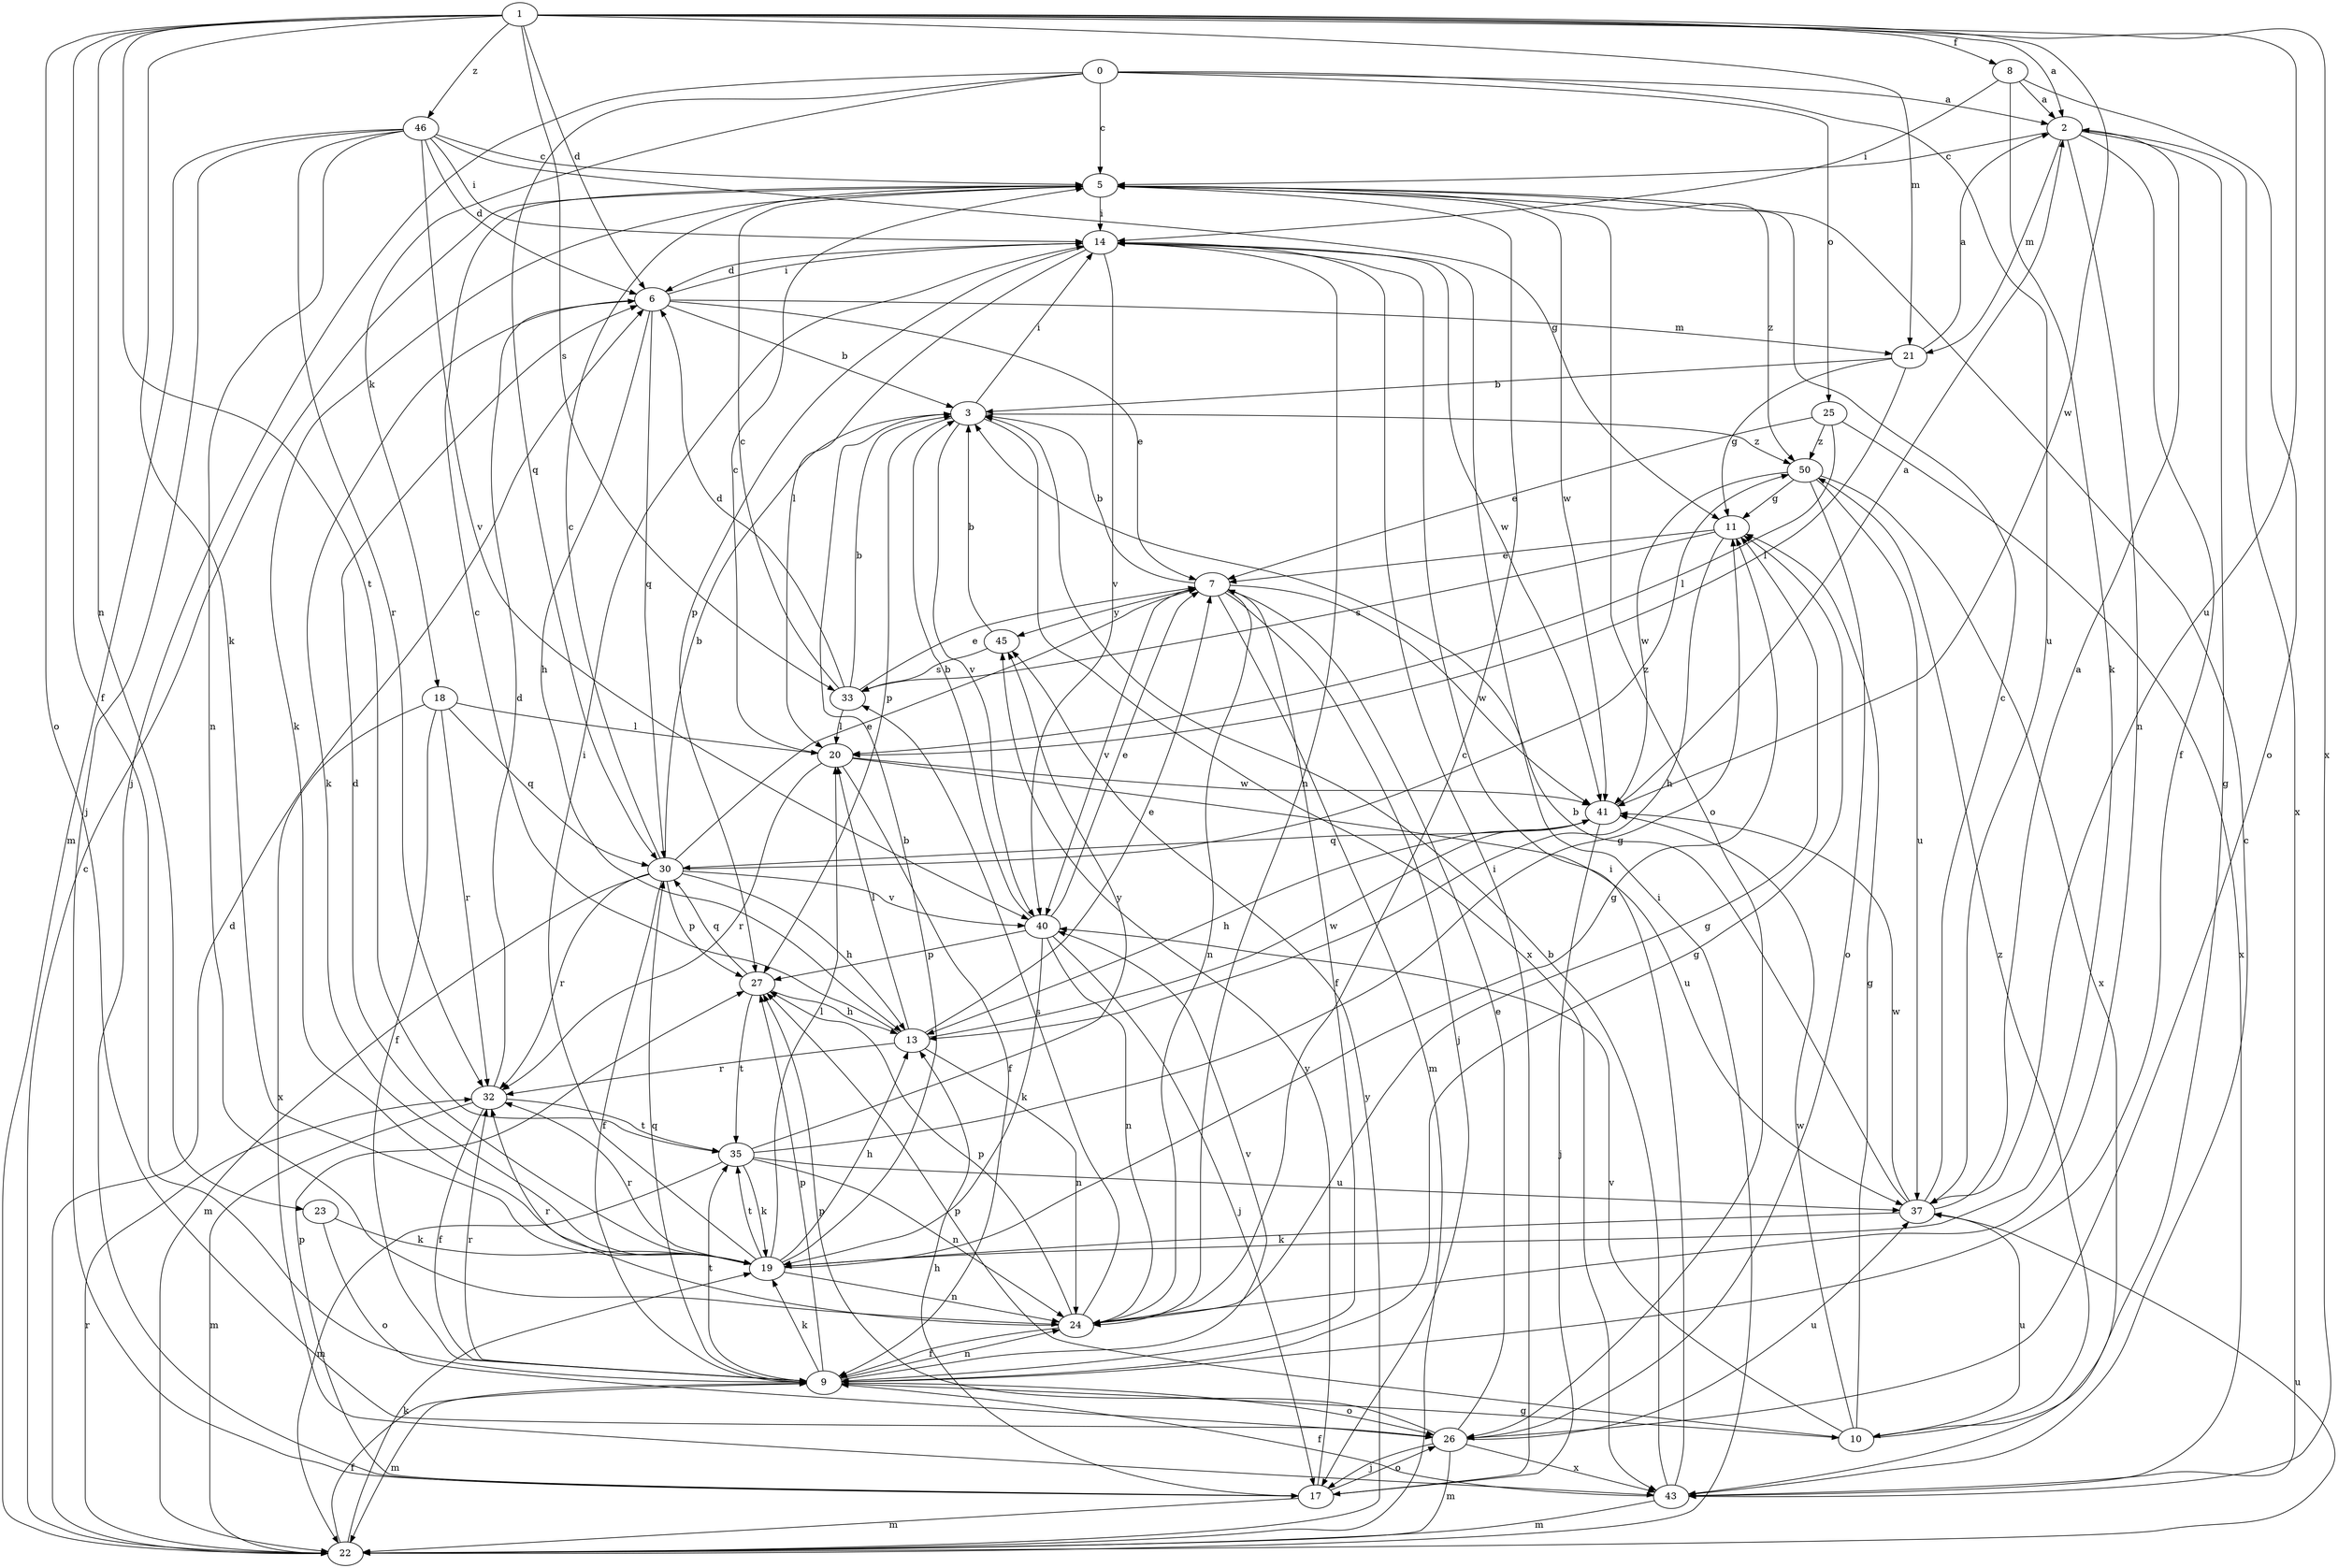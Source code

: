 strict digraph  {
0;
1;
2;
3;
5;
6;
7;
8;
9;
10;
11;
13;
14;
17;
18;
19;
20;
21;
22;
23;
24;
25;
26;
27;
30;
32;
33;
35;
37;
40;
41;
43;
45;
46;
50;
0 -> 2  [label=a];
0 -> 5  [label=c];
0 -> 17  [label=j];
0 -> 18  [label=k];
0 -> 25  [label=o];
0 -> 30  [label=q];
0 -> 37  [label=u];
1 -> 2  [label=a];
1 -> 6  [label=d];
1 -> 8  [label=f];
1 -> 9  [label=f];
1 -> 19  [label=k];
1 -> 21  [label=m];
1 -> 23  [label=n];
1 -> 26  [label=o];
1 -> 33  [label=s];
1 -> 35  [label=t];
1 -> 37  [label=u];
1 -> 41  [label=w];
1 -> 43  [label=x];
1 -> 46  [label=z];
2 -> 5  [label=c];
2 -> 9  [label=f];
2 -> 10  [label=g];
2 -> 21  [label=m];
2 -> 24  [label=n];
2 -> 43  [label=x];
3 -> 14  [label=i];
3 -> 27  [label=p];
3 -> 40  [label=v];
3 -> 43  [label=x];
3 -> 50  [label=z];
5 -> 14  [label=i];
5 -> 19  [label=k];
5 -> 26  [label=o];
5 -> 41  [label=w];
5 -> 50  [label=z];
6 -> 3  [label=b];
6 -> 7  [label=e];
6 -> 13  [label=h];
6 -> 14  [label=i];
6 -> 19  [label=k];
6 -> 21  [label=m];
6 -> 30  [label=q];
7 -> 3  [label=b];
7 -> 9  [label=f];
7 -> 17  [label=j];
7 -> 22  [label=m];
7 -> 24  [label=n];
7 -> 40  [label=v];
7 -> 41  [label=w];
7 -> 45  [label=y];
8 -> 2  [label=a];
8 -> 14  [label=i];
8 -> 19  [label=k];
8 -> 26  [label=o];
9 -> 10  [label=g];
9 -> 11  [label=g];
9 -> 19  [label=k];
9 -> 22  [label=m];
9 -> 24  [label=n];
9 -> 26  [label=o];
9 -> 27  [label=p];
9 -> 30  [label=q];
9 -> 32  [label=r];
9 -> 35  [label=t];
9 -> 40  [label=v];
10 -> 11  [label=g];
10 -> 27  [label=p];
10 -> 37  [label=u];
10 -> 40  [label=v];
10 -> 41  [label=w];
10 -> 50  [label=z];
11 -> 7  [label=e];
11 -> 13  [label=h];
11 -> 33  [label=s];
13 -> 5  [label=c];
13 -> 7  [label=e];
13 -> 20  [label=l];
13 -> 24  [label=n];
13 -> 32  [label=r];
13 -> 41  [label=w];
14 -> 6  [label=d];
14 -> 20  [label=l];
14 -> 24  [label=n];
14 -> 27  [label=p];
14 -> 40  [label=v];
14 -> 41  [label=w];
17 -> 13  [label=h];
17 -> 14  [label=i];
17 -> 22  [label=m];
17 -> 26  [label=o];
17 -> 27  [label=p];
17 -> 45  [label=y];
18 -> 9  [label=f];
18 -> 20  [label=l];
18 -> 30  [label=q];
18 -> 32  [label=r];
18 -> 43  [label=x];
19 -> 3  [label=b];
19 -> 6  [label=d];
19 -> 11  [label=g];
19 -> 13  [label=h];
19 -> 14  [label=i];
19 -> 20  [label=l];
19 -> 24  [label=n];
19 -> 32  [label=r];
19 -> 35  [label=t];
20 -> 5  [label=c];
20 -> 9  [label=f];
20 -> 32  [label=r];
20 -> 37  [label=u];
20 -> 41  [label=w];
21 -> 2  [label=a];
21 -> 3  [label=b];
21 -> 11  [label=g];
21 -> 20  [label=l];
22 -> 5  [label=c];
22 -> 6  [label=d];
22 -> 9  [label=f];
22 -> 14  [label=i];
22 -> 19  [label=k];
22 -> 32  [label=r];
22 -> 37  [label=u];
22 -> 45  [label=y];
23 -> 19  [label=k];
23 -> 26  [label=o];
24 -> 5  [label=c];
24 -> 9  [label=f];
24 -> 11  [label=g];
24 -> 27  [label=p];
24 -> 32  [label=r];
24 -> 33  [label=s];
25 -> 7  [label=e];
25 -> 20  [label=l];
25 -> 43  [label=x];
25 -> 50  [label=z];
26 -> 7  [label=e];
26 -> 17  [label=j];
26 -> 22  [label=m];
26 -> 27  [label=p];
26 -> 37  [label=u];
26 -> 43  [label=x];
27 -> 13  [label=h];
27 -> 30  [label=q];
27 -> 35  [label=t];
30 -> 3  [label=b];
30 -> 5  [label=c];
30 -> 7  [label=e];
30 -> 9  [label=f];
30 -> 13  [label=h];
30 -> 22  [label=m];
30 -> 27  [label=p];
30 -> 32  [label=r];
30 -> 40  [label=v];
30 -> 50  [label=z];
32 -> 6  [label=d];
32 -> 9  [label=f];
32 -> 22  [label=m];
32 -> 35  [label=t];
33 -> 3  [label=b];
33 -> 5  [label=c];
33 -> 6  [label=d];
33 -> 7  [label=e];
33 -> 20  [label=l];
35 -> 11  [label=g];
35 -> 19  [label=k];
35 -> 22  [label=m];
35 -> 24  [label=n];
35 -> 37  [label=u];
35 -> 45  [label=y];
37 -> 2  [label=a];
37 -> 3  [label=b];
37 -> 5  [label=c];
37 -> 19  [label=k];
37 -> 41  [label=w];
40 -> 3  [label=b];
40 -> 7  [label=e];
40 -> 17  [label=j];
40 -> 19  [label=k];
40 -> 24  [label=n];
40 -> 27  [label=p];
41 -> 2  [label=a];
41 -> 13  [label=h];
41 -> 17  [label=j];
41 -> 30  [label=q];
43 -> 3  [label=b];
43 -> 5  [label=c];
43 -> 9  [label=f];
43 -> 14  [label=i];
43 -> 22  [label=m];
45 -> 3  [label=b];
45 -> 33  [label=s];
46 -> 5  [label=c];
46 -> 6  [label=d];
46 -> 11  [label=g];
46 -> 14  [label=i];
46 -> 17  [label=j];
46 -> 22  [label=m];
46 -> 24  [label=n];
46 -> 32  [label=r];
46 -> 40  [label=v];
50 -> 11  [label=g];
50 -> 26  [label=o];
50 -> 37  [label=u];
50 -> 41  [label=w];
50 -> 43  [label=x];
}
